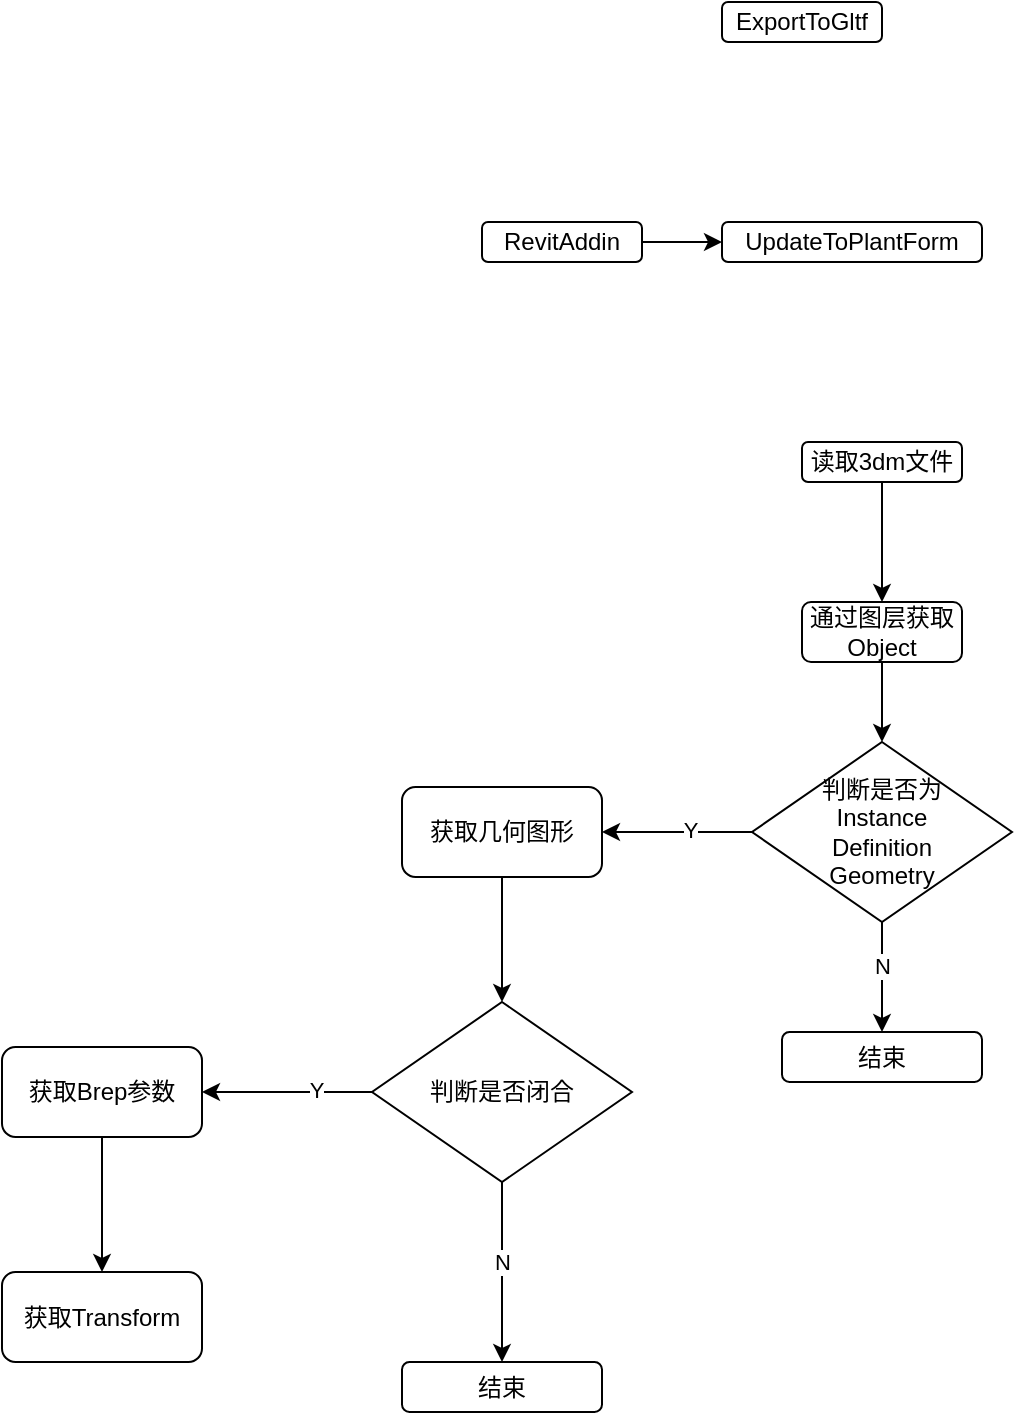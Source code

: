 <mxfile version="15.9.6" type="github">
  <diagram id="LZ3-XVrk3gmFiRfig4vP" name="Page-1">
    <mxGraphModel dx="1808" dy="509" grid="1" gridSize="10" guides="1" tooltips="1" connect="1" arrows="1" fold="1" page="1" pageScale="1" pageWidth="827" pageHeight="1169" math="0" shadow="0">
      <root>
        <mxCell id="0" />
        <mxCell id="1" parent="0" />
        <mxCell id="nbq2JxOcgj9UBMcEW2vw-4" style="edgeStyle=orthogonalEdgeStyle;rounded=0;orthogonalLoop=1;jettySize=auto;html=1;" parent="1" source="nbq2JxOcgj9UBMcEW2vw-1" target="nbq2JxOcgj9UBMcEW2vw-3" edge="1">
          <mxGeometry relative="1" as="geometry" />
        </mxCell>
        <mxCell id="nbq2JxOcgj9UBMcEW2vw-1" value="RevitAddin" style="rounded=1;whiteSpace=wrap;html=1;" parent="1" vertex="1">
          <mxGeometry x="80" y="410" width="80" height="20" as="geometry" />
        </mxCell>
        <mxCell id="nbq2JxOcgj9UBMcEW2vw-2" value="ExportToGltf" style="rounded=1;whiteSpace=wrap;html=1;" parent="1" vertex="1">
          <mxGeometry x="200" y="300" width="80" height="20" as="geometry" />
        </mxCell>
        <mxCell id="nbq2JxOcgj9UBMcEW2vw-3" value="UpdateToPlantForm" style="rounded=1;whiteSpace=wrap;html=1;" parent="1" vertex="1">
          <mxGeometry x="200" y="410" width="130" height="20" as="geometry" />
        </mxCell>
        <mxCell id="SVSlTjg9o2SH5yioIHaR-6" style="edgeStyle=orthogonalEdgeStyle;rounded=0;orthogonalLoop=1;jettySize=auto;html=1;" edge="1" parent="1" source="SVSlTjg9o2SH5yioIHaR-1" target="SVSlTjg9o2SH5yioIHaR-2">
          <mxGeometry relative="1" as="geometry" />
        </mxCell>
        <mxCell id="SVSlTjg9o2SH5yioIHaR-1" value="读取3dm文件" style="rounded=1;whiteSpace=wrap;html=1;" vertex="1" parent="1">
          <mxGeometry x="240" y="520" width="80" height="20" as="geometry" />
        </mxCell>
        <mxCell id="SVSlTjg9o2SH5yioIHaR-8" style="edgeStyle=orthogonalEdgeStyle;rounded=0;orthogonalLoop=1;jettySize=auto;html=1;entryX=0.5;entryY=0;entryDx=0;entryDy=0;" edge="1" parent="1" source="SVSlTjg9o2SH5yioIHaR-2" target="SVSlTjg9o2SH5yioIHaR-7">
          <mxGeometry relative="1" as="geometry" />
        </mxCell>
        <mxCell id="SVSlTjg9o2SH5yioIHaR-2" value="通过图层获取Object" style="rounded=1;whiteSpace=wrap;html=1;" vertex="1" parent="1">
          <mxGeometry x="240" y="600" width="80" height="30" as="geometry" />
        </mxCell>
        <mxCell id="SVSlTjg9o2SH5yioIHaR-10" style="edgeStyle=orthogonalEdgeStyle;rounded=0;orthogonalLoop=1;jettySize=auto;html=1;" edge="1" parent="1" source="SVSlTjg9o2SH5yioIHaR-7" target="SVSlTjg9o2SH5yioIHaR-9">
          <mxGeometry relative="1" as="geometry" />
        </mxCell>
        <mxCell id="SVSlTjg9o2SH5yioIHaR-11" value="Y" style="edgeLabel;html=1;align=center;verticalAlign=middle;resizable=0;points=[];" vertex="1" connectable="0" parent="SVSlTjg9o2SH5yioIHaR-10">
          <mxGeometry x="-0.165" y="-1" relative="1" as="geometry">
            <mxPoint as="offset" />
          </mxGeometry>
        </mxCell>
        <mxCell id="SVSlTjg9o2SH5yioIHaR-12" style="edgeStyle=orthogonalEdgeStyle;rounded=0;orthogonalLoop=1;jettySize=auto;html=1;entryX=0.5;entryY=0;entryDx=0;entryDy=0;" edge="1" parent="1" source="SVSlTjg9o2SH5yioIHaR-7" target="SVSlTjg9o2SH5yioIHaR-14">
          <mxGeometry relative="1" as="geometry">
            <mxPoint x="280" y="830" as="targetPoint" />
          </mxGeometry>
        </mxCell>
        <mxCell id="SVSlTjg9o2SH5yioIHaR-26" value="N" style="edgeLabel;html=1;align=center;verticalAlign=middle;resizable=0;points=[];" vertex="1" connectable="0" parent="SVSlTjg9o2SH5yioIHaR-12">
          <mxGeometry x="-0.221" relative="1" as="geometry">
            <mxPoint as="offset" />
          </mxGeometry>
        </mxCell>
        <mxCell id="SVSlTjg9o2SH5yioIHaR-7" value="判断是否为&lt;br&gt;Instance&lt;br&gt;Definition&lt;br&gt;Geometry" style="rhombus;whiteSpace=wrap;html=1;" vertex="1" parent="1">
          <mxGeometry x="215" y="670" width="130" height="90" as="geometry" />
        </mxCell>
        <mxCell id="SVSlTjg9o2SH5yioIHaR-16" style="edgeStyle=orthogonalEdgeStyle;rounded=0;orthogonalLoop=1;jettySize=auto;html=1;" edge="1" parent="1" source="SVSlTjg9o2SH5yioIHaR-9" target="SVSlTjg9o2SH5yioIHaR-15">
          <mxGeometry relative="1" as="geometry" />
        </mxCell>
        <mxCell id="SVSlTjg9o2SH5yioIHaR-9" value="获取几何图形" style="rounded=1;whiteSpace=wrap;html=1;" vertex="1" parent="1">
          <mxGeometry x="40" y="692.5" width="100" height="45" as="geometry" />
        </mxCell>
        <mxCell id="SVSlTjg9o2SH5yioIHaR-14" value="结束" style="rounded=1;whiteSpace=wrap;html=1;" vertex="1" parent="1">
          <mxGeometry x="230" y="815" width="100" height="25" as="geometry" />
        </mxCell>
        <mxCell id="SVSlTjg9o2SH5yioIHaR-21" style="edgeStyle=orthogonalEdgeStyle;rounded=0;orthogonalLoop=1;jettySize=auto;html=1;" edge="1" parent="1" source="SVSlTjg9o2SH5yioIHaR-15" target="SVSlTjg9o2SH5yioIHaR-20">
          <mxGeometry relative="1" as="geometry" />
        </mxCell>
        <mxCell id="SVSlTjg9o2SH5yioIHaR-22" value="Y" style="edgeLabel;html=1;align=center;verticalAlign=middle;resizable=0;points=[];" vertex="1" connectable="0" parent="SVSlTjg9o2SH5yioIHaR-21">
          <mxGeometry x="-0.339" y="-1" relative="1" as="geometry">
            <mxPoint as="offset" />
          </mxGeometry>
        </mxCell>
        <mxCell id="SVSlTjg9o2SH5yioIHaR-24" style="edgeStyle=orthogonalEdgeStyle;rounded=0;orthogonalLoop=1;jettySize=auto;html=1;entryX=0.5;entryY=0;entryDx=0;entryDy=0;" edge="1" parent="1" source="SVSlTjg9o2SH5yioIHaR-15" target="SVSlTjg9o2SH5yioIHaR-23">
          <mxGeometry relative="1" as="geometry" />
        </mxCell>
        <mxCell id="SVSlTjg9o2SH5yioIHaR-25" value="N" style="edgeLabel;html=1;align=center;verticalAlign=middle;resizable=0;points=[];" vertex="1" connectable="0" parent="SVSlTjg9o2SH5yioIHaR-24">
          <mxGeometry x="-0.695" y="-1" relative="1" as="geometry">
            <mxPoint x="1" y="26" as="offset" />
          </mxGeometry>
        </mxCell>
        <mxCell id="SVSlTjg9o2SH5yioIHaR-15" value="判断是否闭合" style="rhombus;whiteSpace=wrap;html=1;" vertex="1" parent="1">
          <mxGeometry x="25" y="800" width="130" height="90" as="geometry" />
        </mxCell>
        <mxCell id="SVSlTjg9o2SH5yioIHaR-28" style="edgeStyle=orthogonalEdgeStyle;rounded=0;orthogonalLoop=1;jettySize=auto;html=1;" edge="1" parent="1" source="SVSlTjg9o2SH5yioIHaR-20" target="SVSlTjg9o2SH5yioIHaR-27">
          <mxGeometry relative="1" as="geometry" />
        </mxCell>
        <mxCell id="SVSlTjg9o2SH5yioIHaR-20" value="获取Brep参数" style="rounded=1;whiteSpace=wrap;html=1;" vertex="1" parent="1">
          <mxGeometry x="-160" y="822.5" width="100" height="45" as="geometry" />
        </mxCell>
        <mxCell id="SVSlTjg9o2SH5yioIHaR-23" value="结束" style="rounded=1;whiteSpace=wrap;html=1;" vertex="1" parent="1">
          <mxGeometry x="40" y="980" width="100" height="25" as="geometry" />
        </mxCell>
        <mxCell id="SVSlTjg9o2SH5yioIHaR-27" value="获取Transform" style="rounded=1;whiteSpace=wrap;html=1;" vertex="1" parent="1">
          <mxGeometry x="-160" y="935" width="100" height="45" as="geometry" />
        </mxCell>
      </root>
    </mxGraphModel>
  </diagram>
</mxfile>
